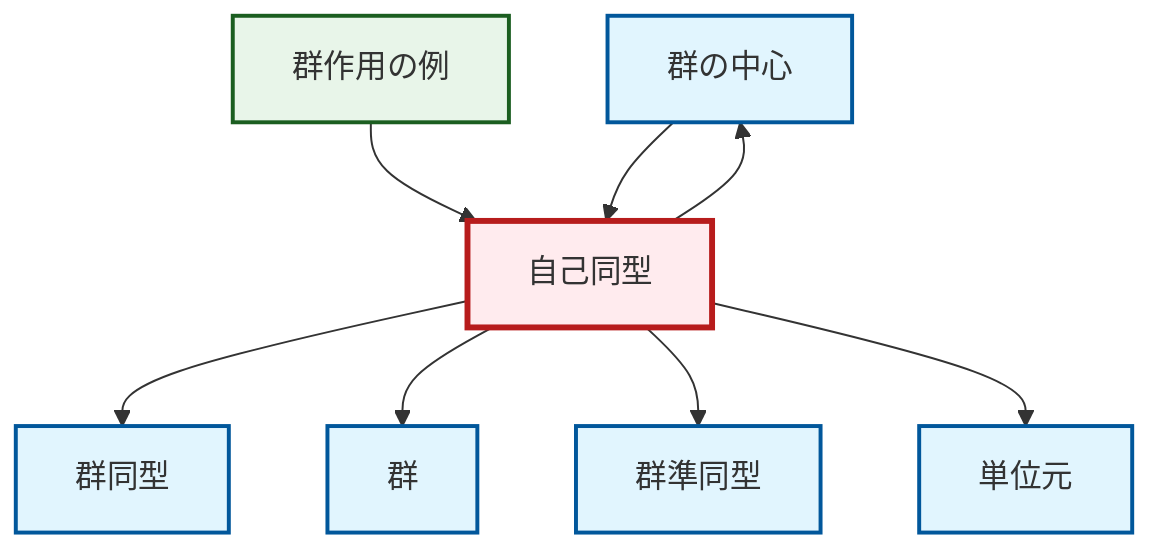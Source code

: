graph TD
    classDef definition fill:#e1f5fe,stroke:#01579b,stroke-width:2px
    classDef theorem fill:#f3e5f5,stroke:#4a148c,stroke-width:2px
    classDef axiom fill:#fff3e0,stroke:#e65100,stroke-width:2px
    classDef example fill:#e8f5e9,stroke:#1b5e20,stroke-width:2px
    classDef current fill:#ffebee,stroke:#b71c1c,stroke-width:3px
    def-homomorphism["群準同型"]:::definition
    def-center-of-group["群の中心"]:::definition
    def-isomorphism["群同型"]:::definition
    ex-group-action-examples["群作用の例"]:::example
    def-identity-element["単位元"]:::definition
    def-group["群"]:::definition
    def-automorphism["自己同型"]:::definition
    def-automorphism --> def-isomorphism
    def-automorphism --> def-center-of-group
    ex-group-action-examples --> def-automorphism
    def-automorphism --> def-group
    def-center-of-group --> def-automorphism
    def-automorphism --> def-homomorphism
    def-automorphism --> def-identity-element
    class def-automorphism current